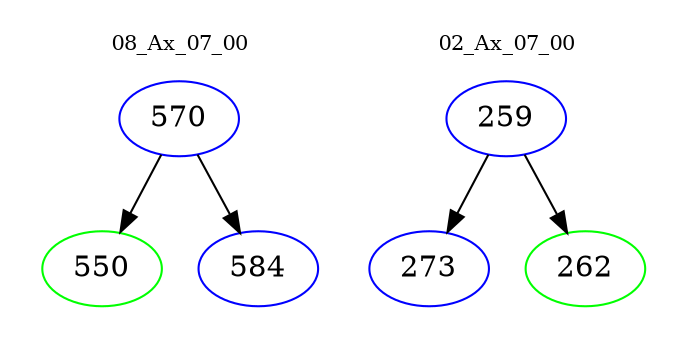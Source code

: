 digraph{
subgraph cluster_0 {
color = white
label = "08_Ax_07_00";
fontsize=10;
T0_570 [label="570", color="blue"]
T0_570 -> T0_550 [color="black"]
T0_550 [label="550", color="green"]
T0_570 -> T0_584 [color="black"]
T0_584 [label="584", color="blue"]
}
subgraph cluster_1 {
color = white
label = "02_Ax_07_00";
fontsize=10;
T1_259 [label="259", color="blue"]
T1_259 -> T1_273 [color="black"]
T1_273 [label="273", color="blue"]
T1_259 -> T1_262 [color="black"]
T1_262 [label="262", color="green"]
}
}
